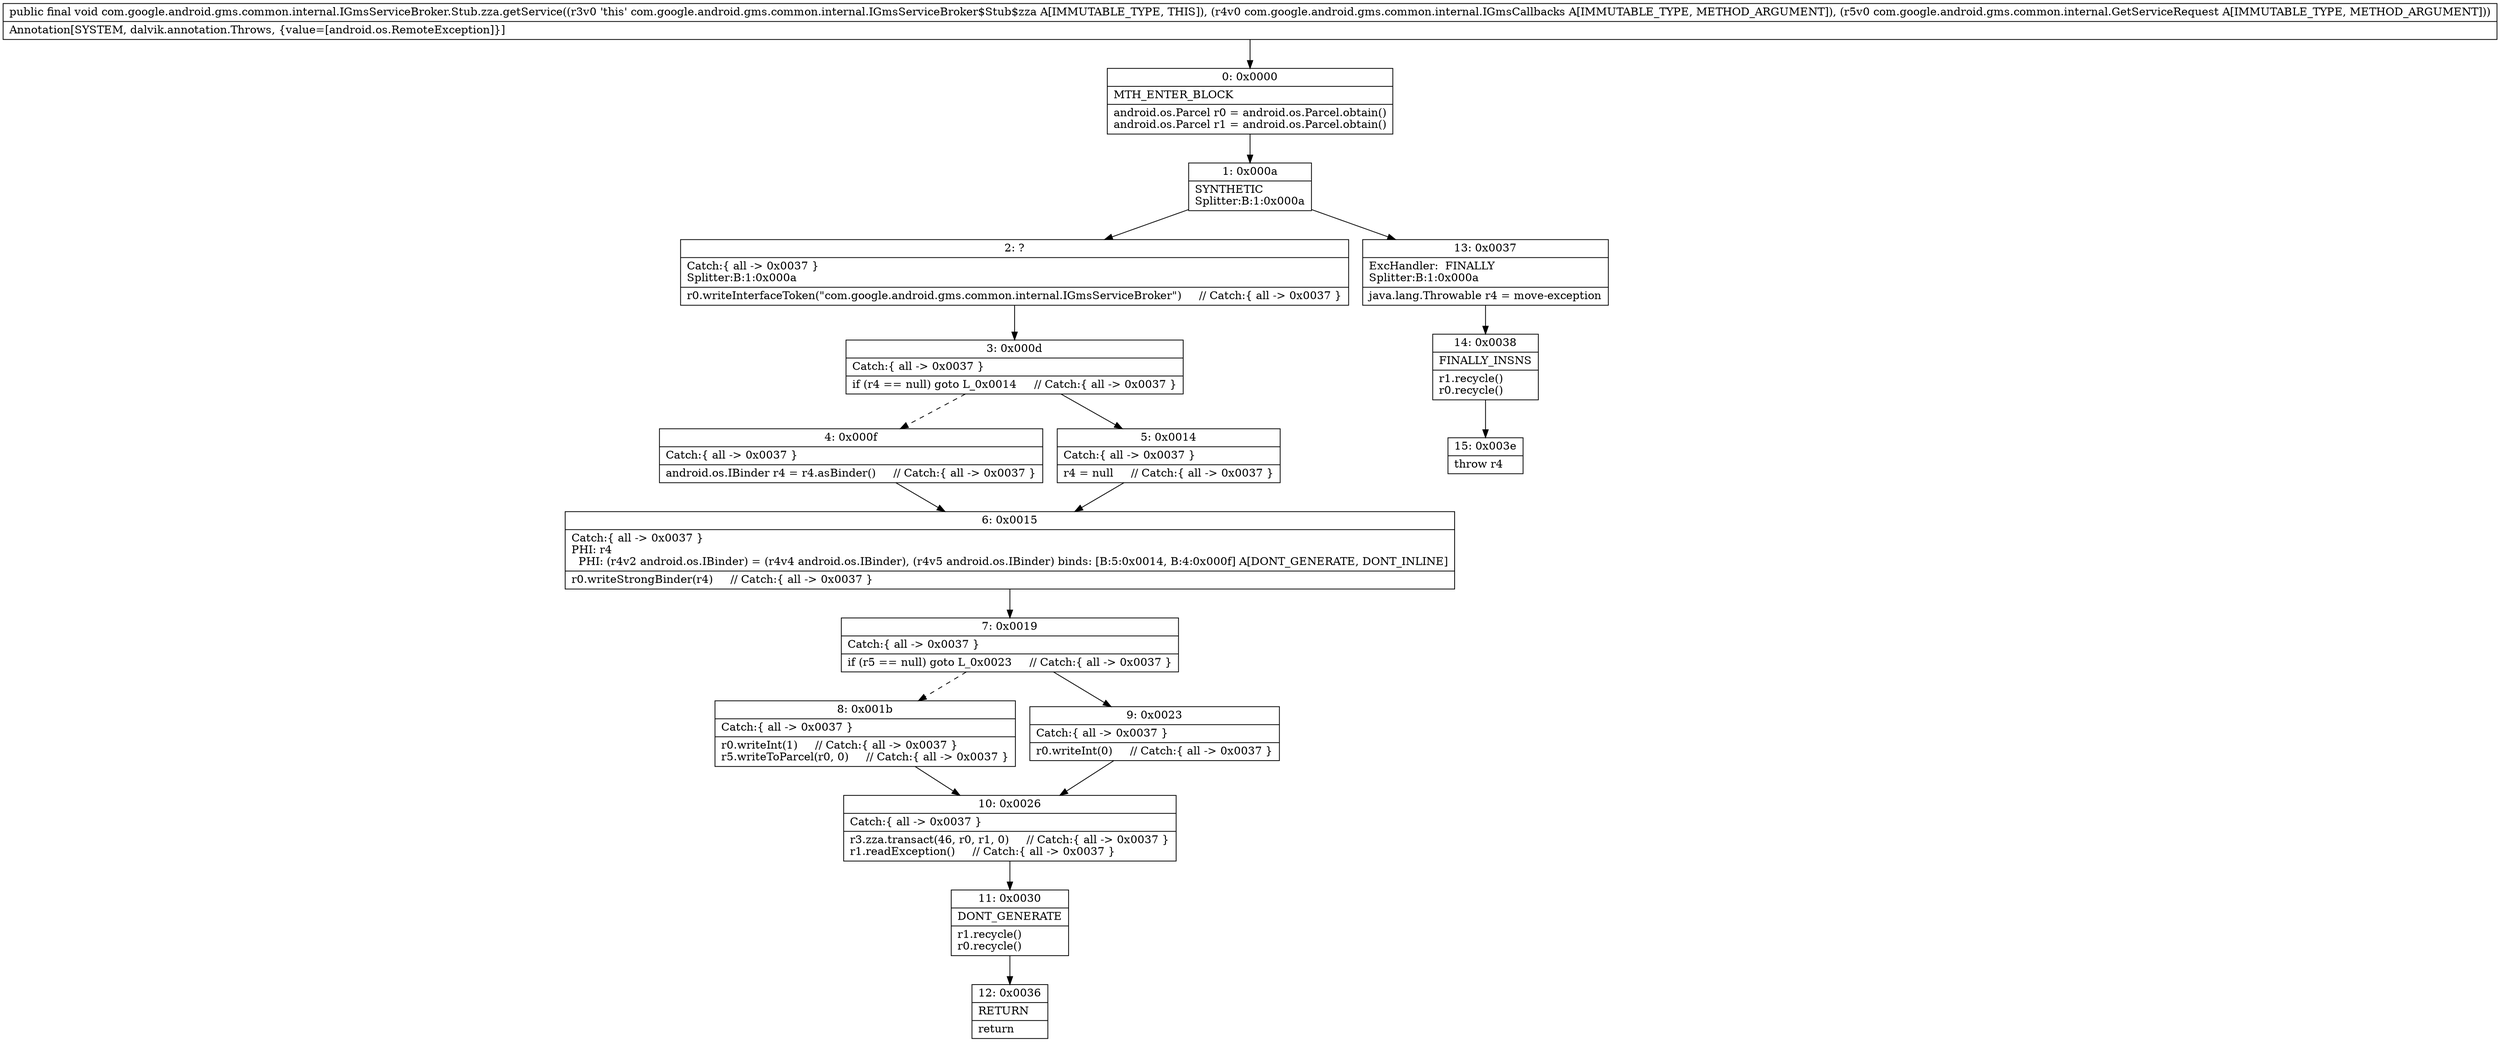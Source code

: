digraph "CFG forcom.google.android.gms.common.internal.IGmsServiceBroker.Stub.zza.getService(Lcom\/google\/android\/gms\/common\/internal\/IGmsCallbacks;Lcom\/google\/android\/gms\/common\/internal\/GetServiceRequest;)V" {
Node_0 [shape=record,label="{0\:\ 0x0000|MTH_ENTER_BLOCK\l|android.os.Parcel r0 = android.os.Parcel.obtain()\landroid.os.Parcel r1 = android.os.Parcel.obtain()\l}"];
Node_1 [shape=record,label="{1\:\ 0x000a|SYNTHETIC\lSplitter:B:1:0x000a\l}"];
Node_2 [shape=record,label="{2\:\ ?|Catch:\{ all \-\> 0x0037 \}\lSplitter:B:1:0x000a\l|r0.writeInterfaceToken(\"com.google.android.gms.common.internal.IGmsServiceBroker\")     \/\/ Catch:\{ all \-\> 0x0037 \}\l}"];
Node_3 [shape=record,label="{3\:\ 0x000d|Catch:\{ all \-\> 0x0037 \}\l|if (r4 == null) goto L_0x0014     \/\/ Catch:\{ all \-\> 0x0037 \}\l}"];
Node_4 [shape=record,label="{4\:\ 0x000f|Catch:\{ all \-\> 0x0037 \}\l|android.os.IBinder r4 = r4.asBinder()     \/\/ Catch:\{ all \-\> 0x0037 \}\l}"];
Node_5 [shape=record,label="{5\:\ 0x0014|Catch:\{ all \-\> 0x0037 \}\l|r4 = null     \/\/ Catch:\{ all \-\> 0x0037 \}\l}"];
Node_6 [shape=record,label="{6\:\ 0x0015|Catch:\{ all \-\> 0x0037 \}\lPHI: r4 \l  PHI: (r4v2 android.os.IBinder) = (r4v4 android.os.IBinder), (r4v5 android.os.IBinder) binds: [B:5:0x0014, B:4:0x000f] A[DONT_GENERATE, DONT_INLINE]\l|r0.writeStrongBinder(r4)     \/\/ Catch:\{ all \-\> 0x0037 \}\l}"];
Node_7 [shape=record,label="{7\:\ 0x0019|Catch:\{ all \-\> 0x0037 \}\l|if (r5 == null) goto L_0x0023     \/\/ Catch:\{ all \-\> 0x0037 \}\l}"];
Node_8 [shape=record,label="{8\:\ 0x001b|Catch:\{ all \-\> 0x0037 \}\l|r0.writeInt(1)     \/\/ Catch:\{ all \-\> 0x0037 \}\lr5.writeToParcel(r0, 0)     \/\/ Catch:\{ all \-\> 0x0037 \}\l}"];
Node_9 [shape=record,label="{9\:\ 0x0023|Catch:\{ all \-\> 0x0037 \}\l|r0.writeInt(0)     \/\/ Catch:\{ all \-\> 0x0037 \}\l}"];
Node_10 [shape=record,label="{10\:\ 0x0026|Catch:\{ all \-\> 0x0037 \}\l|r3.zza.transact(46, r0, r1, 0)     \/\/ Catch:\{ all \-\> 0x0037 \}\lr1.readException()     \/\/ Catch:\{ all \-\> 0x0037 \}\l}"];
Node_11 [shape=record,label="{11\:\ 0x0030|DONT_GENERATE\l|r1.recycle()\lr0.recycle()\l}"];
Node_12 [shape=record,label="{12\:\ 0x0036|RETURN\l|return\l}"];
Node_13 [shape=record,label="{13\:\ 0x0037|ExcHandler:  FINALLY\lSplitter:B:1:0x000a\l|java.lang.Throwable r4 = move\-exception\l}"];
Node_14 [shape=record,label="{14\:\ 0x0038|FINALLY_INSNS\l|r1.recycle()\lr0.recycle()\l}"];
Node_15 [shape=record,label="{15\:\ 0x003e|throw r4\l}"];
MethodNode[shape=record,label="{public final void com.google.android.gms.common.internal.IGmsServiceBroker.Stub.zza.getService((r3v0 'this' com.google.android.gms.common.internal.IGmsServiceBroker$Stub$zza A[IMMUTABLE_TYPE, THIS]), (r4v0 com.google.android.gms.common.internal.IGmsCallbacks A[IMMUTABLE_TYPE, METHOD_ARGUMENT]), (r5v0 com.google.android.gms.common.internal.GetServiceRequest A[IMMUTABLE_TYPE, METHOD_ARGUMENT]))  | Annotation[SYSTEM, dalvik.annotation.Throws, \{value=[android.os.RemoteException]\}]\l}"];
MethodNode -> Node_0;
Node_0 -> Node_1;
Node_1 -> Node_2;
Node_1 -> Node_13;
Node_2 -> Node_3;
Node_3 -> Node_4[style=dashed];
Node_3 -> Node_5;
Node_4 -> Node_6;
Node_5 -> Node_6;
Node_6 -> Node_7;
Node_7 -> Node_8[style=dashed];
Node_7 -> Node_9;
Node_8 -> Node_10;
Node_9 -> Node_10;
Node_10 -> Node_11;
Node_11 -> Node_12;
Node_13 -> Node_14;
Node_14 -> Node_15;
}

